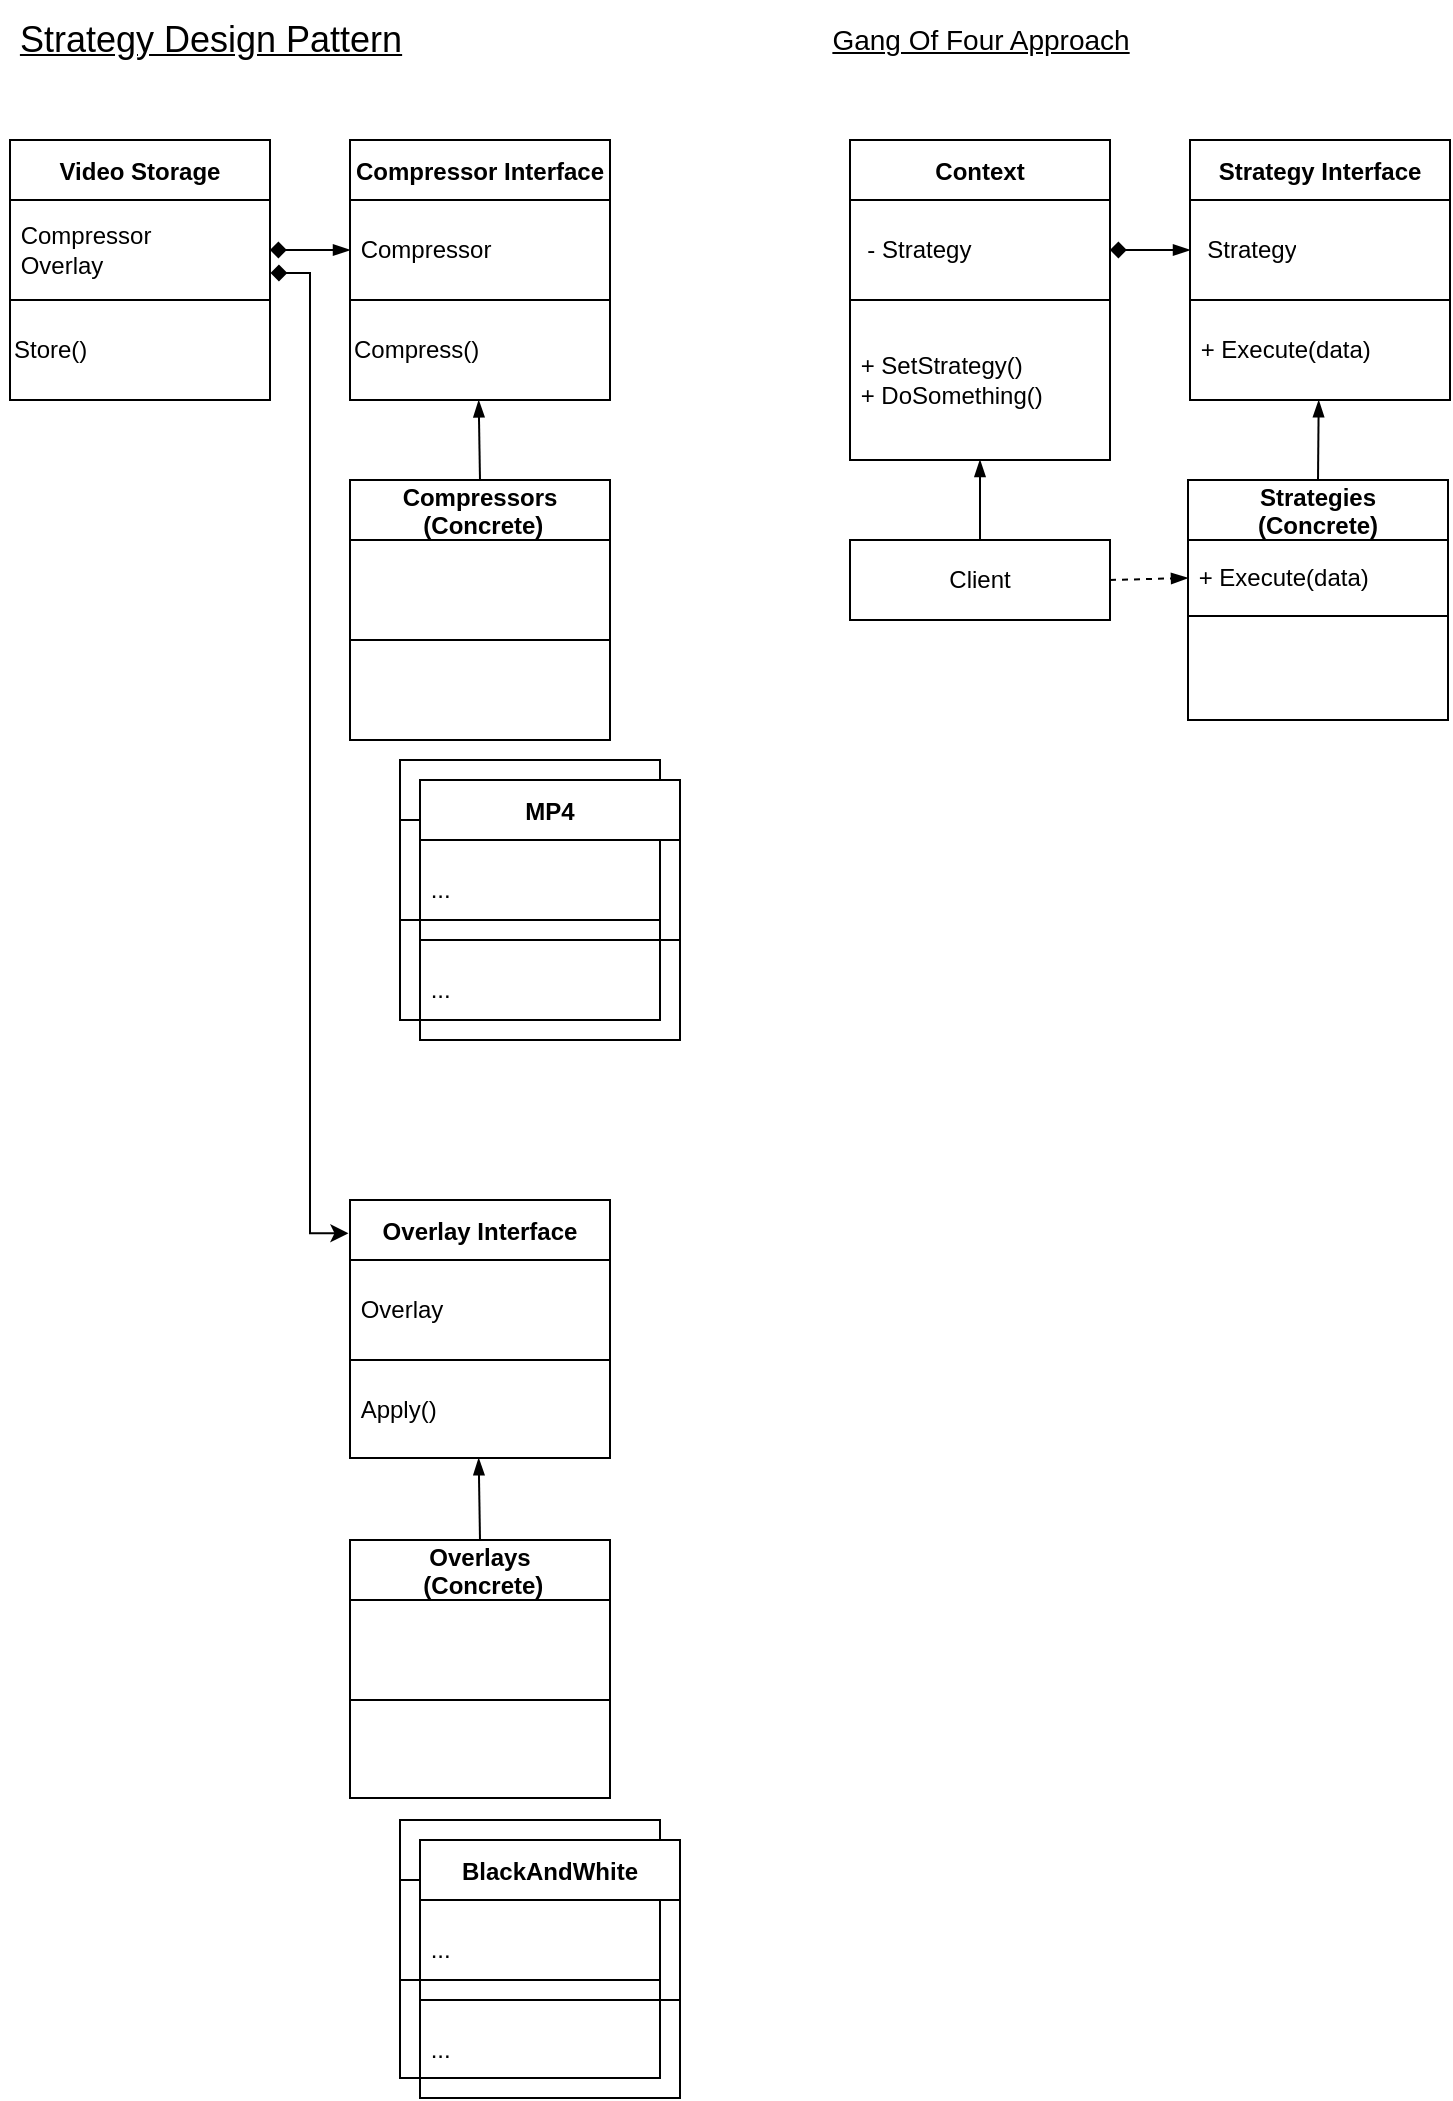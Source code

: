 <mxfile>
    <diagram id="fFozQrZ63wY1WbV_Zhjs" name="Page-1">
        <mxGraphModel dx="956" dy="455" grid="1" gridSize="10" guides="1" tooltips="1" connect="1" arrows="1" fold="1" page="1" pageScale="1" pageWidth="850" pageHeight="1100" math="0" shadow="0">
            <root>
                <mxCell id="0"/>
                <mxCell id="1" parent="0"/>
                <mxCell id="2" value="Video Storage" style="shape=table;startSize=30;container=1;collapsible=0;childLayout=tableLayout;fontStyle=1;align=center;" vertex="1" parent="1">
                    <mxGeometry x="40" y="80" width="130" height="130" as="geometry"/>
                </mxCell>
                <mxCell id="3" value="" style="shape=tableRow;horizontal=0;startSize=0;swimlaneHead=0;swimlaneBody=0;top=0;left=0;bottom=0;right=0;collapsible=0;dropTarget=0;fillColor=none;points=[[0,0.5],[1,0.5]];portConstraint=eastwest;" vertex="1" parent="2">
                    <mxGeometry y="30" width="130" height="50" as="geometry"/>
                </mxCell>
                <mxCell id="4" value="&amp;nbsp;Compressor&lt;br&gt;&amp;nbsp;Overlay" style="shape=partialRectangle;html=1;whiteSpace=wrap;connectable=0;fillColor=none;top=0;left=0;bottom=0;right=0;overflow=hidden;align=left;" vertex="1" parent="3">
                    <mxGeometry width="130" height="50" as="geometry">
                        <mxRectangle width="130" height="50" as="alternateBounds"/>
                    </mxGeometry>
                </mxCell>
                <mxCell id="5" value="" style="shape=tableRow;horizontal=0;startSize=0;swimlaneHead=0;swimlaneBody=0;top=0;left=0;bottom=0;right=0;collapsible=0;dropTarget=0;fillColor=none;points=[[0,0.5],[1,0.5]];portConstraint=eastwest;" vertex="1" parent="2">
                    <mxGeometry y="80" width="130" height="50" as="geometry"/>
                </mxCell>
                <mxCell id="6" value="&lt;div style=&quot;&quot;&gt;Store()&lt;/div&gt;" style="shape=partialRectangle;html=1;whiteSpace=wrap;connectable=0;fillColor=none;top=0;left=0;bottom=0;right=0;overflow=hidden;align=left;" vertex="1" parent="5">
                    <mxGeometry width="130" height="50" as="geometry">
                        <mxRectangle width="130" height="50" as="alternateBounds"/>
                    </mxGeometry>
                </mxCell>
                <mxCell id="7" value="Compressor Interface" style="shape=table;startSize=30;container=1;collapsible=0;childLayout=tableLayout;fontStyle=1;align=center;" vertex="1" parent="1">
                    <mxGeometry x="210" y="80" width="130" height="130" as="geometry"/>
                </mxCell>
                <mxCell id="8" value="" style="shape=tableRow;horizontal=0;startSize=0;swimlaneHead=0;swimlaneBody=0;top=0;left=0;bottom=0;right=0;collapsible=0;dropTarget=0;fillColor=none;points=[[0,0.5],[1,0.5]];portConstraint=eastwest;" vertex="1" parent="7">
                    <mxGeometry y="30" width="130" height="50" as="geometry"/>
                </mxCell>
                <mxCell id="9" value="&amp;nbsp;Compressor" style="shape=partialRectangle;html=1;whiteSpace=wrap;connectable=0;fillColor=none;top=0;left=0;bottom=0;right=0;overflow=hidden;align=left;" vertex="1" parent="8">
                    <mxGeometry width="130" height="50" as="geometry">
                        <mxRectangle width="130" height="50" as="alternateBounds"/>
                    </mxGeometry>
                </mxCell>
                <mxCell id="10" value="" style="shape=tableRow;horizontal=0;startSize=0;swimlaneHead=0;swimlaneBody=0;top=0;left=0;bottom=0;right=0;collapsible=0;dropTarget=0;fillColor=none;points=[[0,0.5],[1,0.5]];portConstraint=eastwest;" vertex="1" parent="7">
                    <mxGeometry y="80" width="130" height="50" as="geometry"/>
                </mxCell>
                <mxCell id="11" value="&lt;div style=&quot;&quot;&gt;Compress()&lt;/div&gt;" style="shape=partialRectangle;html=1;whiteSpace=wrap;connectable=0;fillColor=none;top=0;left=0;bottom=0;right=0;overflow=hidden;align=left;" vertex="1" parent="10">
                    <mxGeometry width="130" height="50" as="geometry">
                        <mxRectangle width="130" height="50" as="alternateBounds"/>
                    </mxGeometry>
                </mxCell>
                <mxCell id="12" value="" style="endArrow=blockThin;html=1;exitX=1;exitY=0.5;exitDx=0;exitDy=0;endFill=1;entryX=0;entryY=0.5;entryDx=0;entryDy=0;startArrow=diamond;startFill=1;" edge="1" parent="1" source="3" target="8">
                    <mxGeometry width="50" height="50" relative="1" as="geometry">
                        <mxPoint x="310" y="330" as="sourcePoint"/>
                        <mxPoint x="300" y="145" as="targetPoint"/>
                    </mxGeometry>
                </mxCell>
                <mxCell id="13" value="" style="endArrow=blockThin;startArrow=none;html=1;exitX=0.5;exitY=0;exitDx=0;exitDy=0;entryX=0.495;entryY=1.003;entryDx=0;entryDy=0;entryPerimeter=0;startFill=0;endFill=1;" edge="1" parent="1" source="24" target="10">
                    <mxGeometry width="50" height="50" relative="1" as="geometry">
                        <mxPoint x="165" y="250" as="sourcePoint"/>
                        <mxPoint x="215" y="200" as="targetPoint"/>
                    </mxGeometry>
                </mxCell>
                <mxCell id="14" value="" style="shape=table;startSize=30;container=1;collapsible=0;childLayout=tableLayout;fontStyle=1;align=center;swimlaneLine=1;movable=1;resizable=1;rotatable=1;deletable=1;editable=1;connectable=1;" vertex="1" parent="1">
                    <mxGeometry x="235" y="390" width="130" height="130" as="geometry"/>
                </mxCell>
                <mxCell id="15" value="" style="shape=tableRow;horizontal=0;startSize=0;swimlaneHead=0;swimlaneBody=0;top=0;left=0;bottom=0;right=0;collapsible=0;dropTarget=0;fillColor=none;points=[[0,0.5],[1,0.5]];portConstraint=eastwest;swimlaneLine=1;movable=1;resizable=1;rotatable=1;deletable=1;editable=1;connectable=1;" vertex="1" parent="14">
                    <mxGeometry y="30" width="130" height="50" as="geometry"/>
                </mxCell>
                <mxCell id="16" value="" style="shape=partialRectangle;html=1;whiteSpace=wrap;connectable=1;fillColor=none;top=0;left=0;bottom=0;right=0;overflow=hidden;align=left;swimlaneLine=1;movable=1;resizable=1;rotatable=1;deletable=1;editable=1;" vertex="1" parent="15">
                    <mxGeometry width="130" height="50" as="geometry">
                        <mxRectangle width="130" height="50" as="alternateBounds"/>
                    </mxGeometry>
                </mxCell>
                <mxCell id="17" value="" style="shape=tableRow;horizontal=0;startSize=0;swimlaneHead=0;swimlaneBody=0;top=0;left=0;bottom=0;right=0;collapsible=0;dropTarget=0;fillColor=none;points=[[0,0.5],[1,0.5]];portConstraint=eastwest;swimlaneLine=1;movable=1;resizable=1;rotatable=1;deletable=1;editable=1;connectable=1;" vertex="1" parent="14">
                    <mxGeometry y="80" width="130" height="50" as="geometry"/>
                </mxCell>
                <mxCell id="18" value="&lt;div style=&quot;&quot;&gt;&lt;br&gt;&lt;/div&gt;" style="shape=partialRectangle;html=1;whiteSpace=wrap;connectable=1;fillColor=none;top=0;left=0;bottom=0;right=0;overflow=hidden;align=left;swimlaneLine=1;movable=1;resizable=1;rotatable=1;deletable=1;editable=1;" vertex="1" parent="17">
                    <mxGeometry width="130" height="50" as="geometry">
                        <mxRectangle width="130" height="50" as="alternateBounds"/>
                    </mxGeometry>
                </mxCell>
                <mxCell id="19" value="MP4" style="shape=table;startSize=30;container=1;collapsible=0;childLayout=tableLayout;fontStyle=1;align=center;swimlaneLine=1;movable=1;resizable=1;rotatable=1;deletable=1;editable=1;connectable=1;" vertex="1" parent="1">
                    <mxGeometry x="245" y="400" width="130" height="130" as="geometry"/>
                </mxCell>
                <mxCell id="20" value="" style="shape=tableRow;horizontal=0;startSize=0;swimlaneHead=0;swimlaneBody=0;top=0;left=0;bottom=0;right=0;collapsible=0;dropTarget=0;fillColor=none;points=[[0,0.5],[1,0.5]];portConstraint=eastwest;swimlaneLine=1;movable=1;resizable=1;rotatable=1;deletable=1;editable=1;connectable=1;" vertex="1" parent="19">
                    <mxGeometry y="30" width="130" height="50" as="geometry"/>
                </mxCell>
                <mxCell id="21" value="&amp;nbsp;..." style="shape=partialRectangle;html=1;whiteSpace=wrap;connectable=1;fillColor=none;top=0;left=0;bottom=0;right=0;overflow=hidden;align=left;swimlaneLine=1;movable=1;resizable=1;rotatable=1;deletable=1;editable=1;" vertex="1" parent="20">
                    <mxGeometry width="130" height="50" as="geometry">
                        <mxRectangle width="130" height="50" as="alternateBounds"/>
                    </mxGeometry>
                </mxCell>
                <mxCell id="22" value="" style="shape=tableRow;horizontal=0;startSize=0;swimlaneHead=0;swimlaneBody=0;top=0;left=0;bottom=0;right=0;collapsible=0;dropTarget=0;fillColor=none;points=[[0,0.5],[1,0.5]];portConstraint=eastwest;swimlaneLine=1;movable=1;resizable=1;rotatable=1;deletable=1;editable=1;connectable=1;" vertex="1" parent="19">
                    <mxGeometry y="80" width="130" height="50" as="geometry"/>
                </mxCell>
                <mxCell id="23" value="&lt;div style=&quot;&quot;&gt;&amp;nbsp;...&lt;/div&gt;" style="shape=partialRectangle;html=1;whiteSpace=wrap;connectable=1;fillColor=none;top=0;left=0;bottom=0;right=0;overflow=hidden;align=left;swimlaneLine=1;movable=1;resizable=1;rotatable=1;deletable=1;editable=1;" vertex="1" parent="22">
                    <mxGeometry width="130" height="50" as="geometry">
                        <mxRectangle width="130" height="50" as="alternateBounds"/>
                    </mxGeometry>
                </mxCell>
                <mxCell id="24" value="Compressors&#10; (Concrete)" style="shape=table;startSize=30;container=1;collapsible=0;childLayout=tableLayout;fontStyle=1;align=center;" vertex="1" parent="1">
                    <mxGeometry x="210" y="250" width="130" height="130" as="geometry"/>
                </mxCell>
                <mxCell id="25" value="" style="shape=tableRow;horizontal=0;startSize=0;swimlaneHead=0;swimlaneBody=0;top=0;left=0;bottom=0;right=0;collapsible=0;dropTarget=0;fillColor=none;points=[[0,0.5],[1,0.5]];portConstraint=eastwest;" vertex="1" parent="24">
                    <mxGeometry y="30" width="130" height="50" as="geometry"/>
                </mxCell>
                <mxCell id="26" value="" style="shape=partialRectangle;html=1;whiteSpace=wrap;connectable=0;fillColor=none;top=0;left=0;bottom=0;right=0;overflow=hidden;align=left;" vertex="1" parent="25">
                    <mxGeometry width="130" height="50" as="geometry">
                        <mxRectangle width="130" height="50" as="alternateBounds"/>
                    </mxGeometry>
                </mxCell>
                <mxCell id="27" value="" style="shape=tableRow;horizontal=0;startSize=0;swimlaneHead=0;swimlaneBody=0;top=0;left=0;bottom=0;right=0;collapsible=0;dropTarget=0;fillColor=none;points=[[0,0.5],[1,0.5]];portConstraint=eastwest;" vertex="1" parent="24">
                    <mxGeometry y="80" width="130" height="50" as="geometry"/>
                </mxCell>
                <mxCell id="28" value="&lt;div style=&quot;&quot;&gt;&lt;br&gt;&lt;/div&gt;" style="shape=partialRectangle;html=1;whiteSpace=wrap;connectable=0;fillColor=none;top=0;left=0;bottom=0;right=0;overflow=hidden;align=left;" vertex="1" parent="27">
                    <mxGeometry width="130" height="50" as="geometry">
                        <mxRectangle width="130" height="50" as="alternateBounds"/>
                    </mxGeometry>
                </mxCell>
                <mxCell id="29" value="&lt;font style=&quot;font-size: 18px;&quot;&gt;&lt;u&gt;Strategy Design Pattern&lt;/u&gt;&lt;/font&gt;" style="text;html=1;align=center;verticalAlign=middle;resizable=0;points=[];autosize=1;strokeColor=none;fillColor=none;" vertex="1" parent="1">
                    <mxGeometry x="35" y="10" width="210" height="40" as="geometry"/>
                </mxCell>
                <mxCell id="30" value="Overlay Interface" style="shape=table;startSize=30;container=1;collapsible=0;childLayout=tableLayout;fontStyle=1;align=center;" vertex="1" parent="1">
                    <mxGeometry x="210" y="610" width="130" height="129" as="geometry"/>
                </mxCell>
                <mxCell id="31" value="" style="shape=tableRow;horizontal=0;startSize=0;swimlaneHead=0;swimlaneBody=0;top=0;left=0;bottom=0;right=0;collapsible=0;dropTarget=0;fillColor=none;points=[[0,0.5],[1,0.5]];portConstraint=eastwest;" vertex="1" parent="30">
                    <mxGeometry y="30" width="130" height="50" as="geometry"/>
                </mxCell>
                <mxCell id="32" value="&amp;nbsp;Overlay" style="shape=partialRectangle;html=1;whiteSpace=wrap;connectable=0;fillColor=none;top=0;left=0;bottom=0;right=0;overflow=hidden;align=left;" vertex="1" parent="31">
                    <mxGeometry width="130" height="50" as="geometry">
                        <mxRectangle width="130" height="50" as="alternateBounds"/>
                    </mxGeometry>
                </mxCell>
                <mxCell id="33" value="" style="shape=tableRow;horizontal=0;startSize=0;swimlaneHead=0;swimlaneBody=0;top=0;left=0;bottom=0;right=0;collapsible=0;dropTarget=0;fillColor=none;points=[[0,0.5],[1,0.5]];portConstraint=eastwest;" vertex="1" parent="30">
                    <mxGeometry y="80" width="130" height="49" as="geometry"/>
                </mxCell>
                <mxCell id="34" value="&lt;div style=&quot;&quot;&gt;&amp;nbsp;Apply()&lt;/div&gt;" style="shape=partialRectangle;html=1;whiteSpace=wrap;connectable=0;fillColor=none;top=0;left=0;bottom=0;right=0;overflow=hidden;align=left;" vertex="1" parent="33">
                    <mxGeometry width="130" height="49" as="geometry">
                        <mxRectangle width="130" height="49" as="alternateBounds"/>
                    </mxGeometry>
                </mxCell>
                <mxCell id="35" value="" style="endArrow=blockThin;startArrow=none;html=1;exitX=0.5;exitY=0;exitDx=0;exitDy=0;entryX=0.495;entryY=1.003;entryDx=0;entryDy=0;entryPerimeter=0;startFill=0;endFill=1;" edge="1" parent="1" source="46" target="33">
                    <mxGeometry width="50" height="50" relative="1" as="geometry">
                        <mxPoint x="165" y="780" as="sourcePoint"/>
                        <mxPoint x="215" y="730" as="targetPoint"/>
                    </mxGeometry>
                </mxCell>
                <mxCell id="36" value="" style="shape=table;startSize=30;container=1;collapsible=0;childLayout=tableLayout;fontStyle=1;align=center;swimlaneLine=1;movable=1;resizable=1;rotatable=1;deletable=1;editable=1;connectable=1;" vertex="1" parent="1">
                    <mxGeometry x="235" y="920" width="130" height="129" as="geometry"/>
                </mxCell>
                <mxCell id="37" value="" style="shape=tableRow;horizontal=0;startSize=0;swimlaneHead=0;swimlaneBody=0;top=0;left=0;bottom=0;right=0;collapsible=0;dropTarget=0;fillColor=none;points=[[0,0.5],[1,0.5]];portConstraint=eastwest;swimlaneLine=1;movable=1;resizable=1;rotatable=1;deletable=1;editable=1;connectable=1;" vertex="1" parent="36">
                    <mxGeometry y="30" width="130" height="50" as="geometry"/>
                </mxCell>
                <mxCell id="38" value="" style="shape=partialRectangle;html=1;whiteSpace=wrap;connectable=1;fillColor=none;top=0;left=0;bottom=0;right=0;overflow=hidden;align=left;swimlaneLine=1;movable=1;resizable=1;rotatable=1;deletable=1;editable=1;" vertex="1" parent="37">
                    <mxGeometry width="130" height="50" as="geometry">
                        <mxRectangle width="130" height="50" as="alternateBounds"/>
                    </mxGeometry>
                </mxCell>
                <mxCell id="39" value="" style="shape=tableRow;horizontal=0;startSize=0;swimlaneHead=0;swimlaneBody=0;top=0;left=0;bottom=0;right=0;collapsible=0;dropTarget=0;fillColor=none;points=[[0,0.5],[1,0.5]];portConstraint=eastwest;swimlaneLine=1;movable=1;resizable=1;rotatable=1;deletable=1;editable=1;connectable=1;" vertex="1" parent="36">
                    <mxGeometry y="80" width="130" height="49" as="geometry"/>
                </mxCell>
                <mxCell id="40" value="&lt;div style=&quot;&quot;&gt;&lt;br&gt;&lt;/div&gt;" style="shape=partialRectangle;html=1;whiteSpace=wrap;connectable=1;fillColor=none;top=0;left=0;bottom=0;right=0;overflow=hidden;align=left;swimlaneLine=1;movable=1;resizable=1;rotatable=1;deletable=1;editable=1;" vertex="1" parent="39">
                    <mxGeometry width="130" height="49" as="geometry">
                        <mxRectangle width="130" height="49" as="alternateBounds"/>
                    </mxGeometry>
                </mxCell>
                <mxCell id="41" value="BlackAndWhite" style="shape=table;startSize=30;container=1;collapsible=0;childLayout=tableLayout;fontStyle=1;align=center;swimlaneLine=1;movable=1;resizable=1;rotatable=1;deletable=1;editable=1;connectable=1;" vertex="1" parent="1">
                    <mxGeometry x="245" y="930" width="130" height="129" as="geometry"/>
                </mxCell>
                <mxCell id="42" value="" style="shape=tableRow;horizontal=0;startSize=0;swimlaneHead=0;swimlaneBody=0;top=0;left=0;bottom=0;right=0;collapsible=0;dropTarget=0;fillColor=none;points=[[0,0.5],[1,0.5]];portConstraint=eastwest;swimlaneLine=1;movable=1;resizable=1;rotatable=1;deletable=1;editable=1;connectable=1;" vertex="1" parent="41">
                    <mxGeometry y="30" width="130" height="50" as="geometry"/>
                </mxCell>
                <mxCell id="43" value="&amp;nbsp;..." style="shape=partialRectangle;html=1;whiteSpace=wrap;connectable=1;fillColor=none;top=0;left=0;bottom=0;right=0;overflow=hidden;align=left;swimlaneLine=1;movable=1;resizable=1;rotatable=1;deletable=1;editable=1;" vertex="1" parent="42">
                    <mxGeometry width="130" height="50" as="geometry">
                        <mxRectangle width="130" height="50" as="alternateBounds"/>
                    </mxGeometry>
                </mxCell>
                <mxCell id="44" value="" style="shape=tableRow;horizontal=0;startSize=0;swimlaneHead=0;swimlaneBody=0;top=0;left=0;bottom=0;right=0;collapsible=0;dropTarget=0;fillColor=none;points=[[0,0.5],[1,0.5]];portConstraint=eastwest;swimlaneLine=1;movable=1;resizable=1;rotatable=1;deletable=1;editable=1;connectable=1;" vertex="1" parent="41">
                    <mxGeometry y="80" width="130" height="49" as="geometry"/>
                </mxCell>
                <mxCell id="45" value="&lt;div style=&quot;&quot;&gt;&amp;nbsp;...&lt;/div&gt;" style="shape=partialRectangle;html=1;whiteSpace=wrap;connectable=1;fillColor=none;top=0;left=0;bottom=0;right=0;overflow=hidden;align=left;swimlaneLine=1;movable=1;resizable=1;rotatable=1;deletable=1;editable=1;" vertex="1" parent="44">
                    <mxGeometry width="130" height="49" as="geometry">
                        <mxRectangle width="130" height="49" as="alternateBounds"/>
                    </mxGeometry>
                </mxCell>
                <mxCell id="46" value="Overlays&#10; (Concrete)" style="shape=table;startSize=30;container=1;collapsible=0;childLayout=tableLayout;fontStyle=1;align=center;" vertex="1" parent="1">
                    <mxGeometry x="210" y="780" width="130" height="129" as="geometry"/>
                </mxCell>
                <mxCell id="47" value="" style="shape=tableRow;horizontal=0;startSize=0;swimlaneHead=0;swimlaneBody=0;top=0;left=0;bottom=0;right=0;collapsible=0;dropTarget=0;fillColor=none;points=[[0,0.5],[1,0.5]];portConstraint=eastwest;" vertex="1" parent="46">
                    <mxGeometry y="30" width="130" height="50" as="geometry"/>
                </mxCell>
                <mxCell id="48" value="" style="shape=partialRectangle;html=1;whiteSpace=wrap;connectable=0;fillColor=none;top=0;left=0;bottom=0;right=0;overflow=hidden;align=left;" vertex="1" parent="47">
                    <mxGeometry width="130" height="50" as="geometry">
                        <mxRectangle width="130" height="50" as="alternateBounds"/>
                    </mxGeometry>
                </mxCell>
                <mxCell id="49" value="" style="shape=tableRow;horizontal=0;startSize=0;swimlaneHead=0;swimlaneBody=0;top=0;left=0;bottom=0;right=0;collapsible=0;dropTarget=0;fillColor=none;points=[[0,0.5],[1,0.5]];portConstraint=eastwest;" vertex="1" parent="46">
                    <mxGeometry y="80" width="130" height="49" as="geometry"/>
                </mxCell>
                <mxCell id="50" value="&lt;div style=&quot;&quot;&gt;&lt;br&gt;&lt;/div&gt;" style="shape=partialRectangle;html=1;whiteSpace=wrap;connectable=0;fillColor=none;top=0;left=0;bottom=0;right=0;overflow=hidden;align=left;" vertex="1" parent="49">
                    <mxGeometry width="130" height="49" as="geometry">
                        <mxRectangle width="130" height="49" as="alternateBounds"/>
                    </mxGeometry>
                </mxCell>
                <mxCell id="53" value="" style="endArrow=classic;html=1;exitX=1.002;exitY=0.73;exitDx=0;exitDy=0;exitPerimeter=0;entryX=-0.006;entryY=0.129;entryDx=0;entryDy=0;entryPerimeter=0;edgeStyle=orthogonalEdgeStyle;rounded=0;startArrow=diamond;startFill=1;" edge="1" parent="1" source="3" target="30">
                    <mxGeometry width="50" height="50" relative="1" as="geometry">
                        <mxPoint x="420" y="260" as="sourcePoint"/>
                        <mxPoint x="470" y="210" as="targetPoint"/>
                    </mxGeometry>
                </mxCell>
                <mxCell id="54" value="&lt;font style=&quot;font-size: 14px;&quot;&gt;&lt;u style=&quot;&quot;&gt;Gang Of Four Approach&lt;/u&gt;&lt;/font&gt;" style="text;html=1;align=center;verticalAlign=middle;resizable=0;points=[];autosize=1;strokeColor=none;fillColor=none;" vertex="1" parent="1">
                    <mxGeometry x="440" y="15" width="170" height="30" as="geometry"/>
                </mxCell>
                <mxCell id="55" value="Context" style="shape=table;startSize=30;container=1;collapsible=0;childLayout=tableLayout;fontStyle=1;align=center;" vertex="1" parent="1">
                    <mxGeometry x="460" y="80" width="130" height="160" as="geometry"/>
                </mxCell>
                <mxCell id="56" value="" style="shape=tableRow;horizontal=0;startSize=0;swimlaneHead=0;swimlaneBody=0;top=0;left=0;bottom=0;right=0;collapsible=0;dropTarget=0;fillColor=none;points=[[0,0.5],[1,0.5]];portConstraint=eastwest;" vertex="1" parent="55">
                    <mxGeometry y="30" width="130" height="50" as="geometry"/>
                </mxCell>
                <mxCell id="57" value="&amp;nbsp; - Strategy" style="shape=partialRectangle;html=1;whiteSpace=wrap;connectable=0;fillColor=none;top=0;left=0;bottom=0;right=0;overflow=hidden;align=left;" vertex="1" parent="56">
                    <mxGeometry width="130" height="50" as="geometry">
                        <mxRectangle width="130" height="50" as="alternateBounds"/>
                    </mxGeometry>
                </mxCell>
                <mxCell id="58" value="" style="shape=tableRow;horizontal=0;startSize=0;swimlaneHead=0;swimlaneBody=0;top=0;left=0;bottom=0;right=0;collapsible=0;dropTarget=0;fillColor=none;points=[[0,0.5],[1,0.5]];portConstraint=eastwest;" vertex="1" parent="55">
                    <mxGeometry y="80" width="130" height="80" as="geometry"/>
                </mxCell>
                <mxCell id="59" value="&lt;div style=&quot;&quot;&gt;&lt;span style=&quot;background-color: initial;&quot;&gt;&amp;nbsp;+ SetStrategy()&lt;/span&gt;&lt;br&gt;&lt;/div&gt;&lt;div style=&quot;&quot;&gt;&amp;nbsp;+ DoSomething()&lt;/div&gt;" style="shape=partialRectangle;html=1;whiteSpace=wrap;connectable=0;fillColor=none;top=0;left=0;bottom=0;right=0;overflow=hidden;align=left;" vertex="1" parent="58">
                    <mxGeometry width="130" height="80" as="geometry">
                        <mxRectangle width="130" height="80" as="alternateBounds"/>
                    </mxGeometry>
                </mxCell>
                <mxCell id="60" value="Strategy Interface" style="shape=table;startSize=30;container=1;collapsible=0;childLayout=tableLayout;fontStyle=1;align=center;" vertex="1" parent="1">
                    <mxGeometry x="630" y="80" width="130" height="130" as="geometry"/>
                </mxCell>
                <mxCell id="61" value="" style="shape=tableRow;horizontal=0;startSize=0;swimlaneHead=0;swimlaneBody=0;top=0;left=0;bottom=0;right=0;collapsible=0;dropTarget=0;fillColor=none;points=[[0,0.5],[1,0.5]];portConstraint=eastwest;" vertex="1" parent="60">
                    <mxGeometry y="30" width="130" height="50" as="geometry"/>
                </mxCell>
                <mxCell id="62" value="&amp;nbsp; Strategy" style="shape=partialRectangle;html=1;whiteSpace=wrap;connectable=0;fillColor=none;top=0;left=0;bottom=0;right=0;overflow=hidden;align=left;" vertex="1" parent="61">
                    <mxGeometry width="130" height="50" as="geometry">
                        <mxRectangle width="130" height="50" as="alternateBounds"/>
                    </mxGeometry>
                </mxCell>
                <mxCell id="63" value="" style="shape=tableRow;horizontal=0;startSize=0;swimlaneHead=0;swimlaneBody=0;top=0;left=0;bottom=0;right=0;collapsible=0;dropTarget=0;fillColor=none;points=[[0,0.5],[1,0.5]];portConstraint=eastwest;" vertex="1" parent="60">
                    <mxGeometry y="80" width="130" height="50" as="geometry"/>
                </mxCell>
                <mxCell id="64" value="&lt;div style=&quot;&quot;&gt;&amp;nbsp;+ Execute(data)&lt;/div&gt;" style="shape=partialRectangle;html=1;whiteSpace=wrap;connectable=0;fillColor=none;top=0;left=0;bottom=0;right=0;overflow=hidden;align=left;" vertex="1" parent="63">
                    <mxGeometry width="130" height="50" as="geometry">
                        <mxRectangle width="130" height="50" as="alternateBounds"/>
                    </mxGeometry>
                </mxCell>
                <mxCell id="65" value="" style="endArrow=blockThin;html=1;exitX=1;exitY=0.5;exitDx=0;exitDy=0;endFill=1;entryX=0;entryY=0.5;entryDx=0;entryDy=0;startArrow=diamond;startFill=1;" edge="1" parent="1" source="56" target="61">
                    <mxGeometry width="50" height="50" relative="1" as="geometry">
                        <mxPoint x="730" y="330" as="sourcePoint"/>
                        <mxPoint x="720" y="145" as="targetPoint"/>
                    </mxGeometry>
                </mxCell>
                <mxCell id="66" value="" style="endArrow=blockThin;startArrow=none;html=1;exitX=0.5;exitY=0;exitDx=0;exitDy=0;entryX=0.495;entryY=1.003;entryDx=0;entryDy=0;entryPerimeter=0;startFill=0;endFill=1;" edge="1" parent="1" source="67" target="63">
                    <mxGeometry width="50" height="50" relative="1" as="geometry">
                        <mxPoint x="585" y="250" as="sourcePoint"/>
                        <mxPoint x="635" y="200" as="targetPoint"/>
                    </mxGeometry>
                </mxCell>
                <mxCell id="67" value="Strategies &#10;(Concrete)" style="shape=table;startSize=30;container=1;collapsible=0;childLayout=tableLayout;fontStyle=1;align=center;" vertex="1" parent="1">
                    <mxGeometry x="629" y="250" width="130" height="120" as="geometry"/>
                </mxCell>
                <mxCell id="68" value="" style="shape=tableRow;horizontal=0;startSize=0;swimlaneHead=0;swimlaneBody=0;top=0;left=0;bottom=0;right=0;collapsible=0;dropTarget=0;fillColor=none;points=[[0,0.5],[1,0.5]];portConstraint=eastwest;" vertex="1" parent="67">
                    <mxGeometry y="30" width="130" height="38" as="geometry"/>
                </mxCell>
                <mxCell id="69" value="&amp;nbsp;+ Execute(data)" style="shape=partialRectangle;html=1;whiteSpace=wrap;connectable=0;fillColor=none;top=0;left=0;bottom=0;right=0;overflow=hidden;align=left;" vertex="1" parent="68">
                    <mxGeometry width="130" height="38" as="geometry">
                        <mxRectangle width="130" height="38" as="alternateBounds"/>
                    </mxGeometry>
                </mxCell>
                <mxCell id="70" value="" style="shape=tableRow;horizontal=0;startSize=0;swimlaneHead=0;swimlaneBody=0;top=0;left=0;bottom=0;right=0;collapsible=0;dropTarget=0;fillColor=none;points=[[0,0.5],[1,0.5]];portConstraint=eastwest;" vertex="1" parent="67">
                    <mxGeometry y="68" width="130" height="52" as="geometry"/>
                </mxCell>
                <mxCell id="71" value="&lt;div style=&quot;&quot;&gt;&lt;br&gt;&lt;/div&gt;" style="shape=partialRectangle;html=1;whiteSpace=wrap;connectable=0;fillColor=none;top=0;left=0;bottom=0;right=0;overflow=hidden;align=left;" vertex="1" parent="70">
                    <mxGeometry width="130" height="52" as="geometry">
                        <mxRectangle width="130" height="52" as="alternateBounds"/>
                    </mxGeometry>
                </mxCell>
                <mxCell id="72" value="Client" style="rounded=0;whiteSpace=wrap;html=1;" vertex="1" parent="1">
                    <mxGeometry x="460" y="280" width="130" height="40" as="geometry"/>
                </mxCell>
                <mxCell id="73" value="" style="endArrow=blockThin;startArrow=none;html=1;exitX=0.5;exitY=0;exitDx=0;exitDy=0;startFill=0;endFill=1;" edge="1" parent="1" source="72">
                    <mxGeometry width="50" height="50" relative="1" as="geometry">
                        <mxPoint x="704" y="260" as="sourcePoint"/>
                        <mxPoint x="525" y="240" as="targetPoint"/>
                    </mxGeometry>
                </mxCell>
                <mxCell id="74" value="" style="endArrow=blockThin;startArrow=none;html=1;exitX=1;exitY=0.5;exitDx=0;exitDy=0;startFill=0;endFill=1;entryX=0;entryY=0.5;entryDx=0;entryDy=0;dashed=1;" edge="1" parent="1" source="72" target="68">
                    <mxGeometry width="50" height="50" relative="1" as="geometry">
                        <mxPoint x="704" y="260" as="sourcePoint"/>
                        <mxPoint x="704" y="220" as="targetPoint"/>
                    </mxGeometry>
                </mxCell>
            </root>
        </mxGraphModel>
    </diagram>
</mxfile>